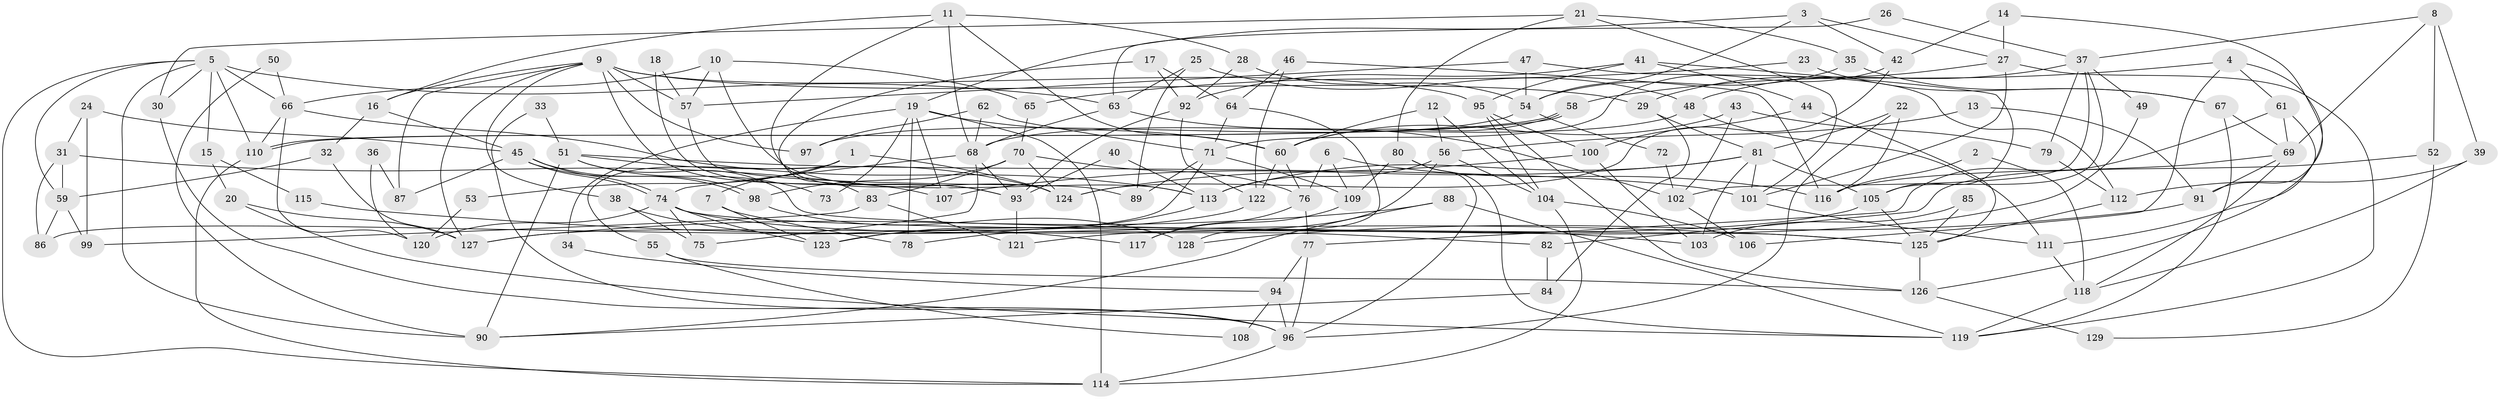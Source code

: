 // coarse degree distribution, {4: 0.16666666666666666, 5: 0.20238095238095238, 9: 0.047619047619047616, 3: 0.20238095238095238, 10: 0.011904761904761904, 7: 0.10714285714285714, 6: 0.09523809523809523, 2: 0.10714285714285714, 11: 0.011904761904761904, 8: 0.047619047619047616}
// Generated by graph-tools (version 1.1) at 2025/41/03/06/25 10:41:56]
// undirected, 129 vertices, 258 edges
graph export_dot {
graph [start="1"]
  node [color=gray90,style=filled];
  1;
  2;
  3;
  4;
  5;
  6;
  7;
  8;
  9;
  10;
  11;
  12;
  13;
  14;
  15;
  16;
  17;
  18;
  19;
  20;
  21;
  22;
  23;
  24;
  25;
  26;
  27;
  28;
  29;
  30;
  31;
  32;
  33;
  34;
  35;
  36;
  37;
  38;
  39;
  40;
  41;
  42;
  43;
  44;
  45;
  46;
  47;
  48;
  49;
  50;
  51;
  52;
  53;
  54;
  55;
  56;
  57;
  58;
  59;
  60;
  61;
  62;
  63;
  64;
  65;
  66;
  67;
  68;
  69;
  70;
  71;
  72;
  73;
  74;
  75;
  76;
  77;
  78;
  79;
  80;
  81;
  82;
  83;
  84;
  85;
  86;
  87;
  88;
  89;
  90;
  91;
  92;
  93;
  94;
  95;
  96;
  97;
  98;
  99;
  100;
  101;
  102;
  103;
  104;
  105;
  106;
  107;
  108;
  109;
  110;
  111;
  112;
  113;
  114;
  115;
  116;
  117;
  118;
  119;
  120;
  121;
  122;
  123;
  124;
  125;
  126;
  127;
  128;
  129;
  1 -- 124;
  1 -- 7;
  1 -- 53;
  1 -- 55;
  2 -- 116;
  2 -- 118;
  3 -- 27;
  3 -- 42;
  3 -- 19;
  3 -- 54;
  4 -- 61;
  4 -- 58;
  4 -- 106;
  4 -- 111;
  5 -- 63;
  5 -- 110;
  5 -- 15;
  5 -- 30;
  5 -- 59;
  5 -- 66;
  5 -- 90;
  5 -- 114;
  6 -- 116;
  6 -- 76;
  6 -- 109;
  7 -- 123;
  7 -- 78;
  8 -- 69;
  8 -- 39;
  8 -- 37;
  8 -- 52;
  9 -- 93;
  9 -- 127;
  9 -- 16;
  9 -- 29;
  9 -- 38;
  9 -- 57;
  9 -- 87;
  9 -- 95;
  9 -- 97;
  10 -- 57;
  10 -- 113;
  10 -- 65;
  10 -- 66;
  11 -- 68;
  11 -- 16;
  11 -- 28;
  11 -- 60;
  11 -- 124;
  12 -- 104;
  12 -- 60;
  12 -- 56;
  13 -- 91;
  13 -- 56;
  14 -- 42;
  14 -- 27;
  14 -- 91;
  15 -- 20;
  15 -- 115;
  16 -- 45;
  16 -- 32;
  17 -- 92;
  17 -- 83;
  17 -- 64;
  18 -- 57;
  18 -- 93;
  19 -- 114;
  19 -- 34;
  19 -- 60;
  19 -- 73;
  19 -- 78;
  19 -- 107;
  20 -- 119;
  20 -- 127;
  21 -- 30;
  21 -- 101;
  21 -- 35;
  21 -- 80;
  22 -- 96;
  22 -- 81;
  22 -- 116;
  23 -- 67;
  23 -- 65;
  24 -- 45;
  24 -- 99;
  24 -- 31;
  25 -- 63;
  25 -- 89;
  25 -- 48;
  26 -- 63;
  26 -- 37;
  27 -- 101;
  27 -- 29;
  27 -- 119;
  28 -- 54;
  28 -- 92;
  29 -- 84;
  29 -- 81;
  30 -- 96;
  31 -- 107;
  31 -- 59;
  31 -- 86;
  32 -- 59;
  32 -- 127;
  33 -- 51;
  33 -- 96;
  34 -- 94;
  35 -- 54;
  35 -- 67;
  36 -- 87;
  36 -- 120;
  37 -- 105;
  37 -- 48;
  37 -- 49;
  37 -- 79;
  37 -- 102;
  38 -- 75;
  38 -- 117;
  39 -- 118;
  39 -- 112;
  40 -- 93;
  40 -- 113;
  41 -- 95;
  41 -- 105;
  41 -- 44;
  41 -- 92;
  42 -- 71;
  42 -- 124;
  43 -- 102;
  43 -- 60;
  43 -- 79;
  44 -- 125;
  44 -- 100;
  45 -- 98;
  45 -- 98;
  45 -- 74;
  45 -- 74;
  45 -- 87;
  46 -- 122;
  46 -- 64;
  46 -- 116;
  47 -- 112;
  47 -- 54;
  47 -- 57;
  48 -- 68;
  48 -- 111;
  49 -- 123;
  50 -- 90;
  50 -- 66;
  51 -- 124;
  51 -- 90;
  51 -- 73;
  51 -- 101;
  51 -- 125;
  52 -- 116;
  52 -- 129;
  53 -- 120;
  54 -- 97;
  54 -- 72;
  55 -- 126;
  55 -- 108;
  56 -- 113;
  56 -- 78;
  56 -- 104;
  57 -- 89;
  58 -- 110;
  58 -- 110;
  58 -- 60;
  59 -- 86;
  59 -- 99;
  60 -- 76;
  60 -- 122;
  61 -- 69;
  61 -- 77;
  61 -- 126;
  62 -- 68;
  62 -- 71;
  62 -- 97;
  63 -- 102;
  63 -- 68;
  64 -- 71;
  64 -- 128;
  65 -- 70;
  66 -- 110;
  66 -- 113;
  66 -- 120;
  67 -- 69;
  67 -- 119;
  68 -- 74;
  68 -- 75;
  68 -- 93;
  69 -- 118;
  69 -- 91;
  69 -- 82;
  70 -- 124;
  70 -- 76;
  70 -- 83;
  70 -- 98;
  71 -- 86;
  71 -- 109;
  71 -- 89;
  72 -- 102;
  74 -- 103;
  74 -- 75;
  74 -- 82;
  74 -- 120;
  74 -- 123;
  76 -- 117;
  76 -- 77;
  77 -- 96;
  77 -- 94;
  79 -- 112;
  80 -- 119;
  80 -- 96;
  80 -- 109;
  81 -- 101;
  81 -- 103;
  81 -- 105;
  81 -- 107;
  81 -- 113;
  82 -- 84;
  83 -- 121;
  83 -- 99;
  84 -- 90;
  85 -- 103;
  85 -- 125;
  88 -- 119;
  88 -- 127;
  88 -- 90;
  91 -- 128;
  92 -- 93;
  92 -- 122;
  93 -- 121;
  94 -- 96;
  94 -- 108;
  95 -- 104;
  95 -- 100;
  95 -- 126;
  96 -- 114;
  98 -- 128;
  100 -- 103;
  100 -- 124;
  101 -- 111;
  102 -- 106;
  104 -- 114;
  104 -- 106;
  105 -- 125;
  105 -- 121;
  109 -- 117;
  110 -- 114;
  111 -- 118;
  112 -- 125;
  113 -- 123;
  115 -- 125;
  118 -- 119;
  122 -- 127;
  125 -- 126;
  126 -- 129;
}
